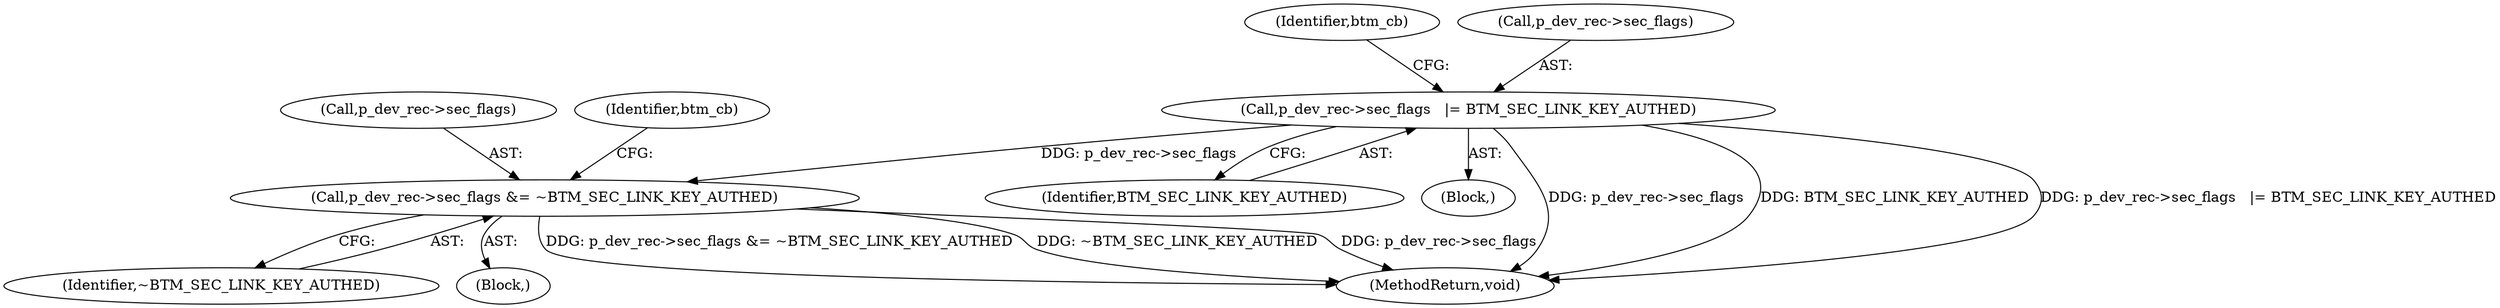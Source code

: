 digraph "0_Android_c677ee92595335233eb0e7b59809a1a94e7a678a@pointer" {
"1000230" [label="(Call,p_dev_rec->sec_flags   |= BTM_SEC_LINK_KEY_AUTHED)"];
"1000316" [label="(Call,p_dev_rec->sec_flags &= ~BTM_SEC_LINK_KEY_AUTHED)"];
"1000234" [label="(Identifier,BTM_SEC_LINK_KEY_AUTHED)"];
"1000230" [label="(Call,p_dev_rec->sec_flags   |= BTM_SEC_LINK_KEY_AUTHED)"];
"1000320" [label="(Identifier,~BTM_SEC_LINK_KEY_AUTHED)"];
"1000313" [label="(Block,)"];
"1000317" [label="(Call,p_dev_rec->sec_flags)"];
"1000324" [label="(Identifier,btm_cb)"];
"1000239" [label="(Identifier,btm_cb)"];
"1000316" [label="(Call,p_dev_rec->sec_flags &= ~BTM_SEC_LINK_KEY_AUTHED)"];
"1000115" [label="(Block,)"];
"1000231" [label="(Call,p_dev_rec->sec_flags)"];
"1000350" [label="(MethodReturn,void)"];
"1000230" -> "1000115"  [label="AST: "];
"1000230" -> "1000234"  [label="CFG: "];
"1000231" -> "1000230"  [label="AST: "];
"1000234" -> "1000230"  [label="AST: "];
"1000239" -> "1000230"  [label="CFG: "];
"1000230" -> "1000350"  [label="DDG: p_dev_rec->sec_flags"];
"1000230" -> "1000350"  [label="DDG: BTM_SEC_LINK_KEY_AUTHED"];
"1000230" -> "1000350"  [label="DDG: p_dev_rec->sec_flags   |= BTM_SEC_LINK_KEY_AUTHED"];
"1000230" -> "1000316"  [label="DDG: p_dev_rec->sec_flags"];
"1000316" -> "1000313"  [label="AST: "];
"1000316" -> "1000320"  [label="CFG: "];
"1000317" -> "1000316"  [label="AST: "];
"1000320" -> "1000316"  [label="AST: "];
"1000324" -> "1000316"  [label="CFG: "];
"1000316" -> "1000350"  [label="DDG: p_dev_rec->sec_flags &= ~BTM_SEC_LINK_KEY_AUTHED"];
"1000316" -> "1000350"  [label="DDG: ~BTM_SEC_LINK_KEY_AUTHED"];
"1000316" -> "1000350"  [label="DDG: p_dev_rec->sec_flags"];
}
